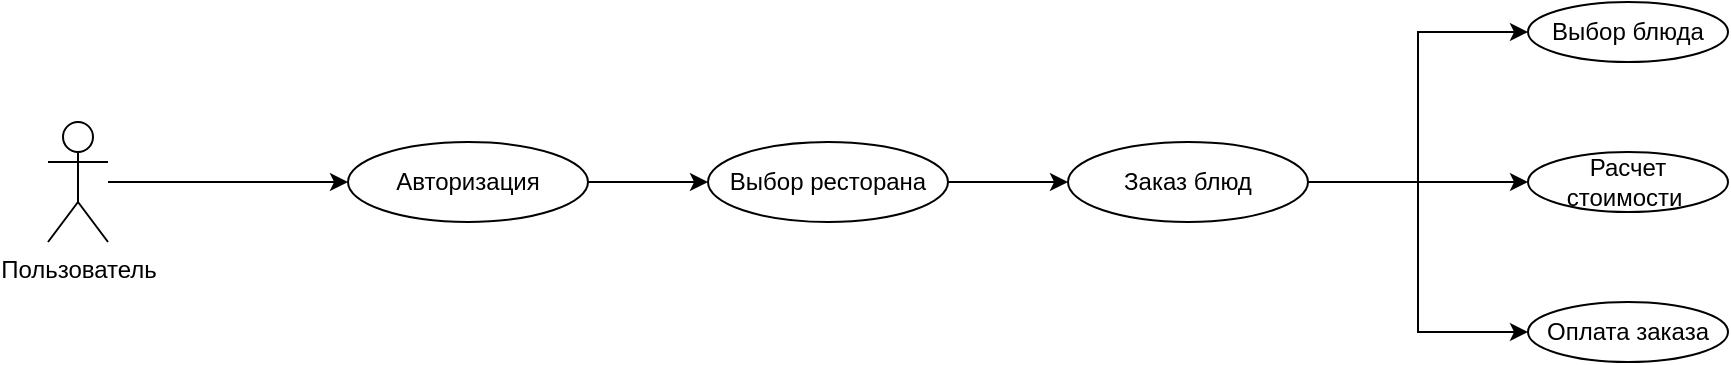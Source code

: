 <mxfile version="24.6.4" type="github">
  <diagram name="Страница — 1" id="VDZSmeSXkAvrDKCOVdHw">
    <mxGraphModel dx="1646" dy="424" grid="1" gridSize="10" guides="1" tooltips="1" connect="1" arrows="1" fold="1" page="1" pageScale="1" pageWidth="827" pageHeight="1169" math="0" shadow="0">
      <root>
        <mxCell id="0" />
        <mxCell id="1" parent="0" />
        <mxCell id="KfjOS5q5E_NBYreVgKUc-120" value="" style="edgeStyle=orthogonalEdgeStyle;rounded=0;orthogonalLoop=1;jettySize=auto;html=1;" edge="1" parent="1" source="KfjOS5q5E_NBYreVgKUc-1" target="KfjOS5q5E_NBYreVgKUc-112">
          <mxGeometry relative="1" as="geometry" />
        </mxCell>
        <mxCell id="KfjOS5q5E_NBYreVgKUc-1" value="&lt;font style=&quot;vertical-align: inherit;&quot;&gt;&lt;font style=&quot;vertical-align: inherit;&quot;&gt;Пользователь&lt;/font&gt;&lt;/font&gt;&lt;div&gt;&lt;font style=&quot;vertical-align: inherit;&quot;&gt;&lt;font style=&quot;vertical-align: inherit;&quot;&gt;&lt;br&gt;&lt;/font&gt;&lt;/font&gt;&lt;/div&gt;" style="shape=umlActor;verticalLabelPosition=bottom;verticalAlign=top;html=1;" vertex="1" parent="1">
          <mxGeometry x="-90" y="240" width="30" height="60" as="geometry" />
        </mxCell>
        <mxCell id="KfjOS5q5E_NBYreVgKUc-121" value="" style="edgeStyle=orthogonalEdgeStyle;rounded=0;orthogonalLoop=1;jettySize=auto;html=1;" edge="1" parent="1" source="KfjOS5q5E_NBYreVgKUc-112" target="KfjOS5q5E_NBYreVgKUc-113">
          <mxGeometry relative="1" as="geometry" />
        </mxCell>
        <mxCell id="KfjOS5q5E_NBYreVgKUc-112" value="&lt;font style=&quot;vertical-align: inherit;&quot;&gt;&lt;font style=&quot;vertical-align: inherit;&quot;&gt;Авторизация&lt;/font&gt;&lt;/font&gt;" style="ellipse;whiteSpace=wrap;html=1;" vertex="1" parent="1">
          <mxGeometry x="60" y="250" width="120" height="40" as="geometry" />
        </mxCell>
        <mxCell id="KfjOS5q5E_NBYreVgKUc-122" value="" style="edgeStyle=orthogonalEdgeStyle;rounded=0;orthogonalLoop=1;jettySize=auto;html=1;" edge="1" parent="1" source="KfjOS5q5E_NBYreVgKUc-113" target="KfjOS5q5E_NBYreVgKUc-115">
          <mxGeometry relative="1" as="geometry" />
        </mxCell>
        <mxCell id="KfjOS5q5E_NBYreVgKUc-113" value="&lt;font style=&quot;vertical-align: inherit;&quot;&gt;&lt;font style=&quot;vertical-align: inherit;&quot;&gt;&lt;font style=&quot;vertical-align: inherit;&quot;&gt;&lt;font style=&quot;vertical-align: inherit;&quot;&gt;Выбор ресторана&lt;/font&gt;&lt;/font&gt;&lt;/font&gt;&lt;/font&gt;" style="ellipse;whiteSpace=wrap;html=1;" vertex="1" parent="1">
          <mxGeometry x="240" y="250" width="120" height="40" as="geometry" />
        </mxCell>
        <mxCell id="KfjOS5q5E_NBYreVgKUc-114" value="&lt;font style=&quot;vertical-align: inherit;&quot;&gt;&lt;font style=&quot;vertical-align: inherit;&quot;&gt;&lt;font style=&quot;vertical-align: inherit;&quot;&gt;&lt;font style=&quot;vertical-align: inherit;&quot;&gt;Выбор блюда&lt;/font&gt;&lt;/font&gt;&lt;/font&gt;&lt;/font&gt;" style="ellipse;whiteSpace=wrap;html=1;" vertex="1" parent="1">
          <mxGeometry x="650" y="180" width="100" height="30" as="geometry" />
        </mxCell>
        <mxCell id="KfjOS5q5E_NBYreVgKUc-123" value="" style="edgeStyle=orthogonalEdgeStyle;rounded=0;orthogonalLoop=1;jettySize=auto;html=1;" edge="1" parent="1" source="KfjOS5q5E_NBYreVgKUc-115" target="KfjOS5q5E_NBYreVgKUc-116">
          <mxGeometry relative="1" as="geometry" />
        </mxCell>
        <mxCell id="KfjOS5q5E_NBYreVgKUc-124" style="edgeStyle=orthogonalEdgeStyle;rounded=0;orthogonalLoop=1;jettySize=auto;html=1;entryX=0;entryY=0.5;entryDx=0;entryDy=0;" edge="1" parent="1" source="KfjOS5q5E_NBYreVgKUc-115" target="KfjOS5q5E_NBYreVgKUc-114">
          <mxGeometry relative="1" as="geometry" />
        </mxCell>
        <mxCell id="KfjOS5q5E_NBYreVgKUc-127" style="edgeStyle=orthogonalEdgeStyle;rounded=0;orthogonalLoop=1;jettySize=auto;html=1;entryX=0;entryY=0.5;entryDx=0;entryDy=0;" edge="1" parent="1" source="KfjOS5q5E_NBYreVgKUc-115" target="KfjOS5q5E_NBYreVgKUc-117">
          <mxGeometry relative="1" as="geometry" />
        </mxCell>
        <mxCell id="KfjOS5q5E_NBYreVgKUc-115" value="&lt;font style=&quot;vertical-align: inherit;&quot;&gt;&lt;font style=&quot;vertical-align: inherit;&quot;&gt;&lt;font style=&quot;vertical-align: inherit;&quot;&gt;&lt;font style=&quot;vertical-align: inherit;&quot;&gt;Заказ блюд&lt;/font&gt;&lt;/font&gt;&lt;/font&gt;&lt;/font&gt;" style="ellipse;whiteSpace=wrap;html=1;" vertex="1" parent="1">
          <mxGeometry x="420" y="250" width="120" height="40" as="geometry" />
        </mxCell>
        <mxCell id="KfjOS5q5E_NBYreVgKUc-116" value="&lt;font style=&quot;vertical-align: inherit;&quot;&gt;&lt;font style=&quot;vertical-align: inherit;&quot;&gt;&lt;font style=&quot;vertical-align: inherit;&quot;&gt;&lt;font style=&quot;vertical-align: inherit;&quot;&gt;&lt;font style=&quot;vertical-align: inherit;&quot;&gt;&lt;font style=&quot;vertical-align: inherit;&quot;&gt;Расчет стоимости&amp;nbsp;&lt;/font&gt;&lt;/font&gt;&lt;/font&gt;&lt;/font&gt;&lt;/font&gt;&lt;/font&gt;&lt;span style=&quot;color: rgba(0, 0, 0, 0); font-family: monospace; font-size: 0px; text-align: start; text-wrap: nowrap;&quot;&gt;&lt;font style=&quot;vertical-align: inherit;&quot;&gt;&lt;font style=&quot;vertical-align: inherit;&quot;&gt;%3CmxGraphModel%3E%3Croot%3E%3CmxCell%20id%3D%220%22%2F%3E%3CmxCell%20id%3D%221%22%20parent%3D%220%22%2F%3E%3CmxCell%20id%3D%222%22%20value%3D%22%26lt%3Bfont%20style%3D%26quot%3Bvertical-align%3A%20inherit%3B%26quot%3B%26 gt%3B%26lt%3Bшрифт%20стиль%3D%26quot%3Bвертикальное-выравнивание%3A%20унаследовать%3B%26quot%3B%26gt%3B%26lt%3Bшрифт%20стиль%3D%26quot%3Bвертикальное-выравнивание%3A%20унаследовать%3B%26quot%3B%26gt%3B%26lt%3Bшрифт%20стиль%3D%26quot%3Bвертикальное-выравнивание%3A%20in наследует%3B%26quot%3B%26gt%3B%D0%92%D1%8B%D0%B1%D0%BE%D1%80%20%D0%B1%D0%BB%D1%8E%D0%B4%D0%B0%26lt%3B%2Fшрифт%26gt%3B%26lt%3B%2Fшрифт%26gt%3B%26lt%3B%2Fшрифт%26gt%3B%26lt%3B%2Fшрифт%26gt%3B%22%20стиль%3D%22эллипс%3BбелыйПробел%3Dw rap%3Bhtml%3D1%3B%22%20vertex%3D%221%22%20parent%3D%221%22%3E%3CmxGeometry%20x%3D%22690%22%20y%3D%2210%22%20width%3D%22100%22%20height%3D%2230%22%20as%3D%22geometry%22%2F%3E%3C%2FmxCell%3E%3C%2Froot%3E%3C%2FmxGraphModel%3E&lt;/font&gt;&lt;/font&gt;&lt;/span&gt;" style="ellipse;whiteSpace=wrap;html=1;" vertex="1" parent="1">
          <mxGeometry x="650" y="255" width="100" height="30" as="geometry" />
        </mxCell>
        <mxCell id="KfjOS5q5E_NBYreVgKUc-117" value="&lt;font style=&quot;vertical-align: inherit;&quot;&gt;&lt;font style=&quot;vertical-align: inherit;&quot;&gt;Оплата заказа&lt;/font&gt;&lt;/font&gt;" style="ellipse;whiteSpace=wrap;html=1;" vertex="1" parent="1">
          <mxGeometry x="650" y="330" width="100" height="30" as="geometry" />
        </mxCell>
      </root>
    </mxGraphModel>
  </diagram>
</mxfile>
